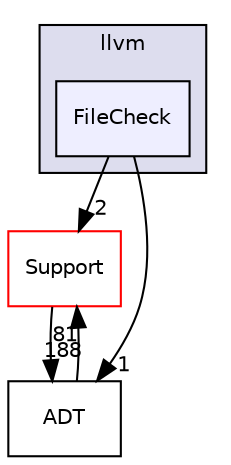 digraph "include/llvm/FileCheck" {
  bgcolor=transparent;
  compound=true
  node [ fontsize="10", fontname="Helvetica"];
  edge [ labelfontsize="10", labelfontname="Helvetica"];
  subgraph clusterdir_dcde91663b8816e1e2311938ccd8f690 {
    graph [ bgcolor="#ddddee", pencolor="black", label="llvm" fontname="Helvetica", fontsize="10", URL="dir_dcde91663b8816e1e2311938ccd8f690.html"]
  dir_70aba54a06f74ff5ca5fe24dc8b50ca6 [shape=box, label="FileCheck", style="filled", fillcolor="#eeeeff", pencolor="black", URL="dir_70aba54a06f74ff5ca5fe24dc8b50ca6.html"];
  }
  dir_ae1e398ac700924fa434b51c248a5531 [shape=box label="Support" color="red" URL="dir_ae1e398ac700924fa434b51c248a5531.html"];
  dir_32453792af2ba70c54e3ccae3a790d1b [shape=box label="ADT" URL="dir_32453792af2ba70c54e3ccae3a790d1b.html"];
  dir_ae1e398ac700924fa434b51c248a5531->dir_32453792af2ba70c54e3ccae3a790d1b [headlabel="188", labeldistance=1.5 headhref="dir_000011_000007.html"];
  dir_32453792af2ba70c54e3ccae3a790d1b->dir_ae1e398ac700924fa434b51c248a5531 [headlabel="81", labeldistance=1.5 headhref="dir_000007_000011.html"];
  dir_70aba54a06f74ff5ca5fe24dc8b50ca6->dir_ae1e398ac700924fa434b51c248a5531 [headlabel="2", labeldistance=1.5 headhref="dir_000270_000011.html"];
  dir_70aba54a06f74ff5ca5fe24dc8b50ca6->dir_32453792af2ba70c54e3ccae3a790d1b [headlabel="1", labeldistance=1.5 headhref="dir_000270_000007.html"];
}
